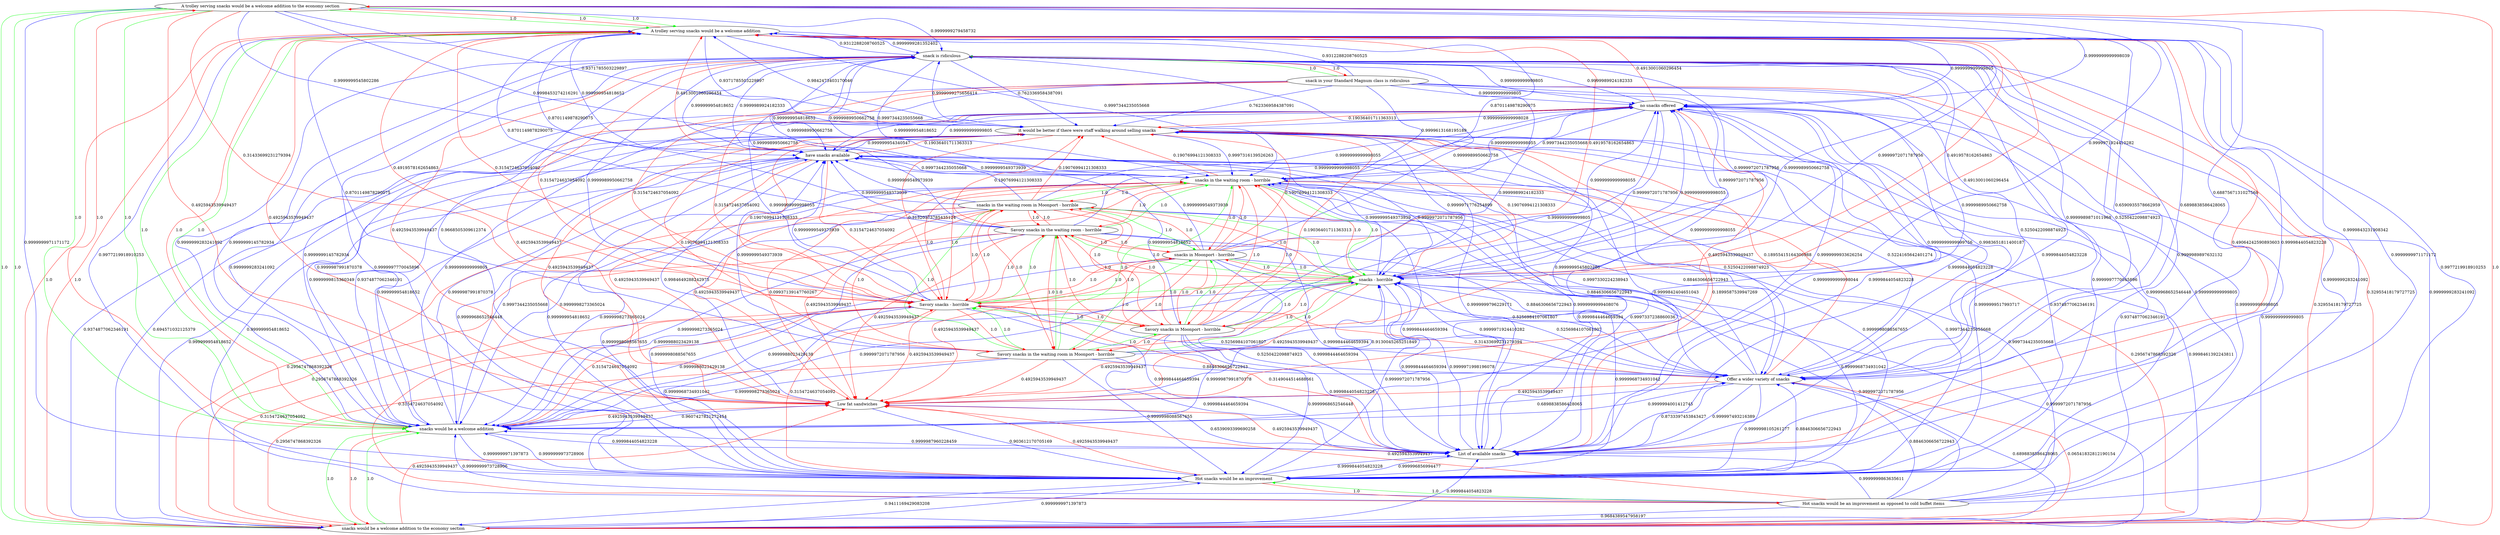 digraph rawGraph {
"A trolley serving snacks would be a welcome addition to the economy section";"A trolley serving snacks would be a welcome addition";"snacks would be a welcome addition";"snacks would be a welcome addition to the economy section";"Hot snacks would be an improvement as opposed to cold buffet items";"Hot snacks would be an improvement";"List of available snacks";"Low fat sandwiches";"Offer a wider variety of snacks";"Savory snacks in the waiting room in Moonport - horrible";"Savory snacks in Moonport - horrible";"Savory snacks - horrible";"snacks - horrible";"snacks in Moonport - horrible";"Savory snacks in the waiting room - horrible";"snacks in the waiting room - horrible";"snacks in the waiting room in Moonport - horrible";"have snacks available";"it would be better if there were staff walking around selling snacks";"no snacks offered";"snack in your Standard Magnum class is ridiculous";"snack is ridiculous";"A trolley serving snacks would be a welcome addition to the economy section" -> "A trolley serving snacks would be a welcome addition" [label=1.0] [color=green]
"A trolley serving snacks would be a welcome addition" -> "snacks would be a welcome addition" [label=1.0] [color=green]
"A trolley serving snacks would be a welcome addition to the economy section" -> "snacks would be a welcome addition to the economy section" [label=1.0] [color=green]
"snacks would be a welcome addition to the economy section" -> "snacks would be a welcome addition" [label=1.0] [color=green]
"A trolley serving snacks would be a welcome addition to the economy section" -> "snacks would be a welcome addition" [label=1.0] [color=green]
"A trolley serving snacks would be a welcome addition to the economy section" -> "A trolley serving snacks would be a welcome addition" [label=1.0] [color=green]
"A trolley serving snacks would be a welcome addition" -> "snacks would be a welcome addition" [label=1.0] [color=green]
"A trolley serving snacks would be a welcome addition to the economy section" -> "snacks would be a welcome addition to the economy section" [label=1.0] [color=green]
"snacks would be a welcome addition to the economy section" -> "snacks would be a welcome addition" [label=1.0] [color=green]
"A trolley serving snacks would be a welcome addition to the economy section" -> "snacks would be a welcome addition" [label=1.0] [color=green]
"A trolley serving snacks would be a welcome addition" -> "A trolley serving snacks would be a welcome addition to the economy section" [label=1.0] [color=red]
"A trolley serving snacks would be a welcome addition" -> "snacks would be a welcome addition to the economy section" [label=1.0] [color=red]
"snacks would be a welcome addition" -> "A trolley serving snacks would be a welcome addition to the economy section" [label=1.0] [color=red]
"snacks would be a welcome addition" -> "A trolley serving snacks would be a welcome addition" [label=1.0] [color=red]
"snacks would be a welcome addition" -> "snacks would be a welcome addition to the economy section" [label=1.0] [color=red]
"snacks would be a welcome addition to the economy section" -> "A trolley serving snacks would be a welcome addition to the economy section" [label=1.0] [color=red]
"snacks would be a welcome addition to the economy section" -> "A trolley serving snacks would be a welcome addition" [label=1.0] [color=red]
"Hot snacks would be an improvement as opposed to cold buffet items" -> "Hot snacks would be an improvement" [label=1.0] [color=green]
"Hot snacks would be an improvement" -> "Hot snacks would be an improvement as opposed to cold buffet items" [label=1.0] [color=red]
"A trolley serving snacks would be a welcome addition to the economy section" -> "Hot snacks would be an improvement" [label=0.9999999971171172] [color=blue]
"A trolley serving snacks would be a welcome addition" -> "Hot snacks would be an improvement" [label=0.9999999971171172] [color=blue]
"snacks would be a welcome addition" -> "Hot snacks would be an improvement" [label=0.9999999971397873] [color=blue]
"snacks would be a welcome addition to the economy section" -> "Hot snacks would be an improvement" [label=0.9999999971397873] [color=blue]
"Hot snacks would be an improvement as opposed to cold buffet items" -> "A trolley serving snacks would be a welcome addition" [label=0.9977219918910253] [color=blue]
"Hot snacks would be an improvement as opposed to cold buffet items" -> "snacks would be a welcome addition" [label=0.9999999973728906] [color=blue]
"Hot snacks would be an improvement as opposed to cold buffet items" -> "snacks would be a welcome addition to the economy section" [label=0.9684389547958197] [color=blue]
"Hot snacks would be an improvement" -> "A trolley serving snacks would be a welcome addition" [label=0.9977219918910253] [color=blue]
"Hot snacks would be an improvement" -> "snacks would be a welcome addition" [label=0.9999999973728906] [color=blue]
"Hot snacks would be an improvement" -> "snacks would be a welcome addition to the economy section" [label=0.9411169429083208] [color=blue]
"A trolley serving snacks would be a welcome addition to the economy section" -> "List of available snacks" [label=0.9999843231908342] [color=blue]
"A trolley serving snacks would be a welcome addition" -> "List of available snacks" [label=0.9999844054823228] [color=blue]
"snacks would be a welcome addition" -> "List of available snacks" [label=0.9999844054823228] [color=blue]
"snacks would be a welcome addition to the economy section" -> "List of available snacks" [label=0.9999844054823228] [color=blue]
"Hot snacks would be an improvement as opposed to cold buffet items" -> "List of available snacks" [label=0.9999999863635611] [color=blue]
"Hot snacks would be an improvement" -> "List of available snacks" [label=0.9999844054823228] [color=blue]
"List of available snacks" -> "A trolley serving snacks would be a welcome addition" [label=0.49064242590893603] [color=red]
"List of available snacks" -> "snacks would be a welcome addition" [label=0.9999987960228459] [color=blue]
"List of available snacks" -> "Hot snacks would be an improvement" [label=0.999996856994477] [color=blue]
"A trolley serving snacks would be a welcome addition to the economy section" -> "Low fat sandwiches" [label=0.4925943539949437] [color=red]
"A trolley serving snacks would be a welcome addition" -> "Low fat sandwiches" [label=0.4925943539949437] [color=red]
"snacks would be a welcome addition" -> "Low fat sandwiches" [label=0.4925943539949437] [color=red]
"snacks would be a welcome addition to the economy section" -> "Low fat sandwiches" [label=0.4925943539949437] [color=red]
"Hot snacks would be an improvement as opposed to cold buffet items" -> "Low fat sandwiches" [label=0.4925943539949437] [color=red]
"Hot snacks would be an improvement" -> "Low fat sandwiches" [label=0.4925943539949437] [color=red]
"List of available snacks" -> "Low fat sandwiches" [label=0.4925943539949437] [color=red]
"Low fat sandwiches" -> "snacks would be a welcome addition" [label=0.9607427821272454] [color=blue]
"Low fat sandwiches" -> "Hot snacks would be an improvement" [label=0.903612170705169] [color=blue]
"Low fat sandwiches" -> "List of available snacks" [label=0.6539093399690258] [color=blue]
"A trolley serving snacks would be a welcome addition to the economy section" -> "Offer a wider variety of snacks" [label=0.6887567131027568] [color=blue]
"A trolley serving snacks would be a welcome addition" -> "Offer a wider variety of snacks" [label=0.6898838586428065] [color=blue]
"snacks would be a welcome addition" -> "Offer a wider variety of snacks" [label=0.6898838586428065] [color=blue]
"snacks would be a welcome addition to the economy section" -> "Offer a wider variety of snacks" [label=0.6898838586428065] [color=blue]
"Hot snacks would be an improvement as opposed to cold buffet items" -> "Offer a wider variety of snacks" [label=0.8846306656722943] [color=blue]
"Hot snacks would be an improvement" -> "Offer a wider variety of snacks" [label=0.8846306656722943] [color=blue]
"List of available snacks" -> "Offer a wider variety of snacks" [label=0.8733397453843427] [color=blue]
"Offer a wider variety of snacks" -> "A trolley serving snacks would be a welcome addition" [label=0.6590935578662959] [color=blue]
"Offer a wider variety of snacks" -> "snacks would be a welcome addition" [label=0.9999994001412745] [color=blue]
"Offer a wider variety of snacks" -> "snacks would be a welcome addition to the economy section" [label=0.06541832812190154] [color=red]
"Offer a wider variety of snacks" -> "Hot snacks would be an improvement" [label=0.9999998105261277] [color=blue]
"Offer a wider variety of snacks" -> "List of available snacks" [label=0.999997493216389] [color=blue]
"Offer a wider variety of snacks" -> "Low fat sandwiches" [label=0.4925943539949437] [color=red]
"Savory snacks in the waiting room in Moonport - horrible" -> "Savory snacks in Moonport - horrible" [label=1.0] [color=green]
"Savory snacks in Moonport - horrible" -> "Savory snacks - horrible" [label=1.0] [color=green]
"Savory snacks - horrible" -> "snacks - horrible" [label=1.0] [color=green]
"Savory snacks in Moonport - horrible" -> "snacks in Moonport - horrible" [label=1.0] [color=green]
"snacks in Moonport - horrible" -> "snacks - horrible" [label=1.0] [color=green]
"Savory snacks in the waiting room in Moonport - horrible" -> "Savory snacks in the waiting room - horrible" [label=1.0] [color=green]
"Savory snacks in the waiting room - horrible" -> "Savory snacks - horrible" [label=1.0] [color=green]
"Savory snacks in the waiting room - horrible" -> "snacks in the waiting room - horrible" [label=1.0] [color=green]
"snacks in the waiting room - horrible" -> "snacks - horrible" [label=1.0] [color=green]
"Savory snacks in the waiting room in Moonport - horrible" -> "snacks in the waiting room in Moonport - horrible" [label=1.0] [color=green]
"snacks in the waiting room in Moonport - horrible" -> "snacks in Moonport - horrible" [label=1.0] [color=green]
"snacks in the waiting room in Moonport - horrible" -> "snacks in the waiting room - horrible" [label=1.0] [color=green]
"Savory snacks in the waiting room in Moonport - horrible" -> "snacks in the waiting room - horrible" [label=1.0] [color=green]
"Savory snacks in the waiting room in Moonport - horrible" -> "snacks in Moonport - horrible" [label=1.0] [color=green]
"Savory snacks in the waiting room in Moonport - horrible" -> "Savory snacks - horrible" [label=1.0] [color=green]
"Savory snacks in Moonport - horrible" -> "snacks - horrible" [label=1.0] [color=green]
"Savory snacks in the waiting room - horrible" -> "snacks - horrible" [label=1.0] [color=green]
"snacks in the waiting room in Moonport - horrible" -> "snacks - horrible" [label=1.0] [color=green]
"Savory snacks in the waiting room in Moonport - horrible" -> "snacks - horrible" [label=1.0] [color=green]
"Savory snacks in Moonport - horrible" -> "Savory snacks in the waiting room in Moonport - horrible" [label=1.0] [color=red]
"Savory snacks in Moonport - horrible" -> "Savory snacks in the waiting room - horrible" [label=1.0] [color=red]
"Savory snacks in Moonport - horrible" -> "snacks in the waiting room - horrible" [label=1.0] [color=red]
"Savory snacks in Moonport - horrible" -> "snacks in the waiting room in Moonport - horrible" [label=1.0] [color=red]
"Savory snacks - horrible" -> "Savory snacks in the waiting room in Moonport - horrible" [label=1.0] [color=red]
"Savory snacks - horrible" -> "Savory snacks in Moonport - horrible" [label=1.0] [color=red]
"Savory snacks - horrible" -> "snacks in Moonport - horrible" [label=1.0] [color=red]
"Savory snacks - horrible" -> "Savory snacks in the waiting room - horrible" [label=1.0] [color=red]
"Savory snacks - horrible" -> "snacks in the waiting room - horrible" [label=1.0] [color=red]
"Savory snacks - horrible" -> "snacks in the waiting room in Moonport - horrible" [label=1.0] [color=red]
"snacks - horrible" -> "Savory snacks in the waiting room in Moonport - horrible" [label=1.0] [color=red]
"snacks - horrible" -> "Savory snacks in Moonport - horrible" [label=1.0] [color=red]
"snacks - horrible" -> "Savory snacks - horrible" [label=1.0] [color=red]
"snacks - horrible" -> "snacks in Moonport - horrible" [label=1.0] [color=red]
"snacks - horrible" -> "Savory snacks in the waiting room - horrible" [label=1.0] [color=red]
"snacks - horrible" -> "snacks in the waiting room - horrible" [label=1.0] [color=red]
"snacks - horrible" -> "snacks in the waiting room in Moonport - horrible" [label=1.0] [color=red]
"snacks in Moonport - horrible" -> "Savory snacks in the waiting room in Moonport - horrible" [label=1.0] [color=red]
"snacks in Moonport - horrible" -> "Savory snacks in Moonport - horrible" [label=1.0] [color=red]
"snacks in Moonport - horrible" -> "Savory snacks - horrible" [label=1.0] [color=red]
"snacks in Moonport - horrible" -> "Savory snacks in the waiting room - horrible" [label=1.0] [color=red]
"snacks in Moonport - horrible" -> "snacks in the waiting room - horrible" [label=1.0] [color=red]
"snacks in Moonport - horrible" -> "snacks in the waiting room in Moonport - horrible" [label=1.0] [color=red]
"Savory snacks in the waiting room - horrible" -> "Savory snacks in the waiting room in Moonport - horrible" [label=1.0] [color=red]
"Savory snacks in the waiting room - horrible" -> "Savory snacks in Moonport - horrible" [label=1.0] [color=red]
"Savory snacks in the waiting room - horrible" -> "snacks in Moonport - horrible" [label=1.0] [color=red]
"Savory snacks in the waiting room - horrible" -> "snacks in the waiting room in Moonport - horrible" [label=1.0] [color=red]
"snacks in the waiting room - horrible" -> "Savory snacks in the waiting room in Moonport - horrible" [label=1.0] [color=red]
"snacks in the waiting room - horrible" -> "Savory snacks in Moonport - horrible" [label=1.0] [color=red]
"snacks in the waiting room - horrible" -> "Savory snacks - horrible" [label=1.0] [color=red]
"snacks in the waiting room - horrible" -> "snacks in Moonport - horrible" [label=1.0] [color=red]
"snacks in the waiting room - horrible" -> "Savory snacks in the waiting room - horrible" [label=1.0] [color=red]
"snacks in the waiting room - horrible" -> "snacks in the waiting room in Moonport - horrible" [label=1.0] [color=red]
"snacks in the waiting room in Moonport - horrible" -> "Savory snacks in the waiting room in Moonport - horrible" [label=1.0] [color=red]
"snacks in the waiting room in Moonport - horrible" -> "Savory snacks in Moonport - horrible" [label=1.0] [color=red]
"snacks in the waiting room in Moonport - horrible" -> "Savory snacks - horrible" [label=1.0] [color=red]
"snacks in the waiting room in Moonport - horrible" -> "Savory snacks in the waiting room - horrible" [label=1.0] [color=red]
"A trolley serving snacks would be a welcome addition to the economy section" -> "Savory snacks - horrible" [label=0.31433699231279394] [color=red]
"A trolley serving snacks would be a welcome addition to the economy section" -> "snacks - horrible" [label=0.9999971924410282] [color=blue]
"A trolley serving snacks would be a welcome addition to the economy section" -> "snacks in the waiting room - horrible" [label=0.9998453274216291] [color=blue]
"A trolley serving snacks would be a welcome addition" -> "Savory snacks - horrible" [label=0.3154724637054092] [color=red]
"A trolley serving snacks would be a welcome addition" -> "snacks - horrible" [label=0.9999972071787956] [color=blue]
"A trolley serving snacks would be a welcome addition" -> "snacks in the waiting room - horrible" [label=0.9997344235055668] [color=blue]
"snacks would be a welcome addition" -> "Savory snacks - horrible" [label=0.3154724637054092] [color=red]
"snacks would be a welcome addition" -> "snacks - horrible" [label=0.9999972071787956] [color=blue]
"snacks would be a welcome addition" -> "snacks in the waiting room - horrible" [label=0.9997344235055668] [color=blue]
"snacks would be a welcome addition to the economy section" -> "Savory snacks - horrible" [label=0.3154724637054092] [color=red]
"snacks would be a welcome addition to the economy section" -> "snacks - horrible" [label=0.9999972071787956] [color=blue]
"snacks would be a welcome addition to the economy section" -> "snacks in the waiting room - horrible" [label=0.9998461392243811] [color=blue]
"Hot snacks would be an improvement as opposed to cold buffet items" -> "Savory snacks - horrible" [label=0.3154724637054092] [color=red]
"Hot snacks would be an improvement as opposed to cold buffet items" -> "snacks - horrible" [label=0.9999972071787956] [color=blue]
"Hot snacks would be an improvement as opposed to cold buffet items" -> "snacks in the waiting room - horrible" [label=0.9997344235055668] [color=blue]
"Hot snacks would be an improvement" -> "Savory snacks - horrible" [label=0.3154724637054092] [color=red]
"Hot snacks would be an improvement" -> "snacks - horrible" [label=0.9999972071787956] [color=blue]
"Hot snacks would be an improvement" -> "snacks in the waiting room - horrible" [label=0.9997344235055668] [color=blue]
"List of available snacks" -> "Savory snacks - horrible" [label=0.3149044514688661] [color=red]
"List of available snacks" -> "snacks - horrible" [label=0.9999971998196078] [color=blue]
"List of available snacks" -> "snacks in the waiting room - horrible" [label=0.9997337238860036] [color=blue]
"Low fat sandwiches" -> "snacks - horrible" [label=0.9130045265251849] [color=blue]
"Low fat sandwiches" -> "snacks in the waiting room - horrible" [label=0.09937139147760267] [color=red]
"Offer a wider variety of snacks" -> "Savory snacks - horrible" [label=0.31433699231279394] [color=red]
"Offer a wider variety of snacks" -> "snacks - horrible" [label=0.9999971924410282] [color=blue]
"Offer a wider variety of snacks" -> "snacks in the waiting room - horrible" [label=0.9997330224238943] [color=blue]
"Savory snacks in the waiting room in Moonport - horrible" -> "A trolley serving snacks would be a welcome addition" [label=0.8701149878290075] [color=blue]
"Savory snacks in the waiting room in Moonport - horrible" -> "snacks would be a welcome addition" [label=0.9999998273365024] [color=blue]
"Savory snacks in the waiting room in Moonport - horrible" -> "snacks would be a welcome addition to the economy section" [label=0.2956747868392326] [color=red]
"Savory snacks in the waiting room in Moonport - horrible" -> "Hot snacks would be an improvement" [label=0.9999998088567655] [color=blue]
"Savory snacks in the waiting room in Moonport - horrible" -> "List of available snacks" [label=0.9999844464659394] [color=blue]
"Savory snacks in the waiting room in Moonport - horrible" -> "Low fat sandwiches" [label=0.4925943539949437] [color=red]
"Savory snacks in the waiting room in Moonport - horrible" -> "Offer a wider variety of snacks" [label=0.8846306656722943] [color=blue]
"Savory snacks in Moonport - horrible" -> "A trolley serving snacks would be a welcome addition" [label=0.4913001060296454] [color=red]
"Savory snacks in Moonport - horrible" -> "snacks would be a welcome addition" [label=0.9999987991870378] [color=blue]
"Savory snacks in Moonport - horrible" -> "Hot snacks would be an improvement" [label=0.9999968652546448] [color=blue]
"Savory snacks in Moonport - horrible" -> "List of available snacks" [label=0.9999844054823228] [color=blue]
"Savory snacks in Moonport - horrible" -> "Low fat sandwiches" [label=0.4925943539949437] [color=red]
"Savory snacks in Moonport - horrible" -> "Offer a wider variety of snacks" [label=0.5250422098874923] [color=blue]
"Savory snacks - horrible" -> "A trolley serving snacks would be a welcome addition" [label=0.4919578162654863] [color=red]
"Savory snacks - horrible" -> "snacks would be a welcome addition" [label=0.9999988023429138] [color=blue]
"Savory snacks - horrible" -> "Hot snacks would be an improvement" [label=0.9999968734931042] [color=blue]
"Savory snacks - horrible" -> "List of available snacks" [label=0.9999844464659394] [color=blue]
"Savory snacks - horrible" -> "Low fat sandwiches" [label=0.4925943539949437] [color=red]
"Savory snacks - horrible" -> "Offer a wider variety of snacks" [label=0.5256984107061807] [color=blue]
"snacks - horrible" -> "A trolley serving snacks would be a welcome addition" [label=0.4919578162654863] [color=red]
"snacks - horrible" -> "snacks would be a welcome addition" [label=0.9999988023429138] [color=blue]
"snacks - horrible" -> "Hot snacks would be an improvement" [label=0.9999968734931042] [color=blue]
"snacks - horrible" -> "List of available snacks" [label=0.9999844464659394] [color=blue]
"snacks - horrible" -> "Low fat sandwiches" [label=0.4925943539949437] [color=red]
"snacks - horrible" -> "Offer a wider variety of snacks" [label=0.5256984107061807] [color=blue]
"snacks in Moonport - horrible" -> "A trolley serving snacks would be a welcome addition" [label=0.4919578162654863] [color=red]
"snacks in Moonport - horrible" -> "snacks would be a welcome addition" [label=0.9999988023429138] [color=blue]
"snacks in Moonport - horrible" -> "Hot snacks would be an improvement" [label=0.9999968734931042] [color=blue]
"snacks in Moonport - horrible" -> "List of available snacks" [label=0.9999844464659394] [color=blue]
"snacks in Moonport - horrible" -> "Low fat sandwiches" [label=0.4925943539949437] [color=red]
"snacks in Moonport - horrible" -> "Offer a wider variety of snacks" [label=0.5256984107061807] [color=blue]
"Savory snacks in the waiting room - horrible" -> "A trolley serving snacks would be a welcome addition" [label=0.8701149878290075] [color=blue]
"Savory snacks in the waiting room - horrible" -> "snacks would be a welcome addition" [label=0.9999998273365024] [color=blue]
"Savory snacks in the waiting room - horrible" -> "snacks would be a welcome addition to the economy section" [label=0.2956747868392326] [color=red]
"Savory snacks in the waiting room - horrible" -> "Hot snacks would be an improvement" [label=0.9999998088567655] [color=blue]
"Savory snacks in the waiting room - horrible" -> "List of available snacks" [label=0.9999844464659394] [color=blue]
"Savory snacks in the waiting room - horrible" -> "Low fat sandwiches" [label=0.4925943539949437] [color=red]
"Savory snacks in the waiting room - horrible" -> "Offer a wider variety of snacks" [label=0.8846306656722943] [color=blue]
"snacks in the waiting room - horrible" -> "A trolley serving snacks would be a welcome addition" [label=0.8701149878290075] [color=blue]
"snacks in the waiting room - horrible" -> "snacks would be a welcome addition" [label=0.9999998273365024] [color=blue]
"snacks in the waiting room - horrible" -> "snacks would be a welcome addition to the economy section" [label=0.2956747868392326] [color=red]
"snacks in the waiting room - horrible" -> "Hot snacks would be an improvement" [label=0.9999998088567655] [color=blue]
"snacks in the waiting room - horrible" -> "List of available snacks" [label=0.9999844464659394] [color=blue]
"snacks in the waiting room - horrible" -> "Low fat sandwiches" [label=0.4925943539949437] [color=red]
"snacks in the waiting room - horrible" -> "Offer a wider variety of snacks" [label=0.8846306656722943] [color=blue]
"snacks in the waiting room in Moonport - horrible" -> "A trolley serving snacks would be a welcome addition" [label=0.8701149878290075] [color=blue]
"snacks in the waiting room in Moonport - horrible" -> "snacks would be a welcome addition" [label=0.9999998273365024] [color=blue]
"snacks in the waiting room in Moonport - horrible" -> "snacks would be a welcome addition to the economy section" [label=0.2956747868392326] [color=red]
"snacks in the waiting room in Moonport - horrible" -> "Hot snacks would be an improvement" [label=0.9999998088567655] [color=blue]
"snacks in the waiting room in Moonport - horrible" -> "List of available snacks" [label=0.9999844464659394] [color=blue]
"snacks in the waiting room in Moonport - horrible" -> "Low fat sandwiches" [label=0.4925943539949437] [color=red]
"snacks in the waiting room in Moonport - horrible" -> "Offer a wider variety of snacks" [label=0.8846306656722943] [color=blue]
"A trolley serving snacks would be a welcome addition to the economy section" -> "have snacks available" [label=0.9999999545802286] [color=blue]
"A trolley serving snacks would be a welcome addition" -> "have snacks available" [label=0.999999954818652] [color=blue]
"snacks would be a welcome addition" -> "have snacks available" [label=0.999999954818652] [color=blue]
"snacks would be a welcome addition to the economy section" -> "have snacks available" [label=0.999999954818652] [color=blue]
"Hot snacks would be an improvement as opposed to cold buffet items" -> "have snacks available" [label=0.999999954818652] [color=blue]
"Hot snacks would be an improvement" -> "have snacks available" [label=0.999999954818652] [color=blue]
"List of available snacks" -> "have snacks available" [label=0.9999999999408076] [color=blue]
"Low fat sandwiches" -> "have snacks available" [label=0.9984649288242975] [color=blue]
"Offer a wider variety of snacks" -> "have snacks available" [label=0.9999999545802286] [color=blue]
"Savory snacks in the waiting room in Moonport - horrible" -> "have snacks available" [label=0.9999999549373939] [color=blue]
"Savory snacks in Moonport - horrible" -> "have snacks available" [label=0.999999954818652] [color=blue]
"Savory snacks - horrible" -> "have snacks available" [label=0.9999999549373939] [color=blue]
"snacks - horrible" -> "have snacks available" [label=0.9999999549373939] [color=blue]
"snacks in Moonport - horrible" -> "have snacks available" [label=0.9999999549373939] [color=blue]
"Savory snacks in the waiting room - horrible" -> "have snacks available" [label=0.9999999549373939] [color=blue]
"snacks in the waiting room - horrible" -> "have snacks available" [label=0.9999999549373939] [color=blue]
"snacks in the waiting room in Moonport - horrible" -> "have snacks available" [label=0.9999999549373939] [color=blue]
"have snacks available" -> "A trolley serving snacks would be a welcome addition" [label=0.4913001060296454] [color=red]
"have snacks available" -> "snacks would be a welcome addition" [label=0.9999987991870378] [color=blue]
"have snacks available" -> "Hot snacks would be an improvement" [label=0.9999968652546448] [color=blue]
"have snacks available" -> "List of available snacks" [label=0.9999999796229171] [color=blue]
"have snacks available" -> "Low fat sandwiches" [label=0.4925943539949437] [color=red]
"have snacks available" -> "Offer a wider variety of snacks" [label=0.5250422098874923] [color=blue]
"have snacks available" -> "Savory snacks - horrible" [label=0.3154724637054092] [color=red]
"have snacks available" -> "snacks - horrible" [label=0.9999972071787956] [color=blue]
"have snacks available" -> "snacks in the waiting room - horrible" [label=0.9997344235055668] [color=blue]
"A trolley serving snacks would be a welcome addition to the economy section" -> "it would be better if there were staff walking around selling snacks" [label=0.9371785503229897] [color=blue]
"A trolley serving snacks would be a welcome addition" -> "it would be better if there were staff walking around selling snacks" [label=0.9371785503229897] [color=blue]
"snacks would be a welcome addition" -> "it would be better if there were staff walking around selling snacks" [label=0.9374877062346191] [color=blue]
"snacks would be a welcome addition to the economy section" -> "it would be better if there were staff walking around selling snacks" [label=0.9374877062346191] [color=blue]
"Hot snacks would be an improvement as opposed to cold buffet items" -> "it would be better if there were staff walking around selling snacks" [label=0.9374877062346191] [color=blue]
"Hot snacks would be an improvement" -> "it would be better if there were staff walking around selling snacks" [label=0.9374877062346191] [color=blue]
"List of available snacks" -> "it would be better if there were staff walking around selling snacks" [label=0.1899587539947269] [color=red]
"Offer a wider variety of snacks" -> "it would be better if there were staff walking around selling snacks" [label=0.18955415164306988] [color=red]
"Savory snacks in the waiting room in Moonport - horrible" -> "it would be better if there were staff walking around selling snacks" [label=0.19076994121308333] [color=red]
"Savory snacks in Moonport - horrible" -> "it would be better if there were staff walking around selling snacks" [label=0.19036401711363313] [color=red]
"Savory snacks - horrible" -> "it would be better if there were staff walking around selling snacks" [label=0.19076994121308333] [color=red]
"snacks - horrible" -> "it would be better if there were staff walking around selling snacks" [label=0.19076994121308333] [color=red]
"snacks in Moonport - horrible" -> "it would be better if there were staff walking around selling snacks" [label=0.19076994121308333] [color=red]
"Savory snacks in the waiting room - horrible" -> "it would be better if there were staff walking around selling snacks" [label=0.19076994121308333] [color=red]
"snacks in the waiting room - horrible" -> "it would be better if there were staff walking around selling snacks" [label=0.19076994121308333] [color=red]
"snacks in the waiting room in Moonport - horrible" -> "it would be better if there were staff walking around selling snacks" [label=0.19076994121308333] [color=red]
"have snacks available" -> "it would be better if there were staff walking around selling snacks" [label=0.19036401711363313] [color=red]
"it would be better if there were staff walking around selling snacks" -> "A trolley serving snacks would be a welcome addition" [label=0.9842473403170046] [color=blue]
"it would be better if there were staff walking around selling snacks" -> "snacks would be a welcome addition" [label=0.9999999815360349] [color=blue]
"it would be better if there were staff walking around selling snacks" -> "snacks would be a welcome addition to the economy section" [label=0.694571032125379] [color=blue]
"it would be better if there were staff walking around selling snacks" -> "Hot snacks would be an improvement" [label=0.9999999517993717] [color=blue]
"it would be better if there were staff walking around selling snacks" -> "List of available snacks" [label=0.9999842404651043] [color=blue]
"it would be better if there were staff walking around selling snacks" -> "Low fat sandwiches" [label=0.4925943539949437] [color=red]
"it would be better if there were staff walking around selling snacks" -> "Offer a wider variety of snacks" [label=0.5224165642401274] [color=blue]
"it would be better if there were staff walking around selling snacks" -> "Savory snacks - horrible" [label=0.31320373785435124] [color=red]
"it would be better if there were staff walking around selling snacks" -> "snacks - horrible" [label=0.9999971776254899] [color=blue]
"it would be better if there were staff walking around selling snacks" -> "snacks in the waiting room - horrible" [label=0.9997316139526263] [color=blue]
"it would be better if there were staff walking around selling snacks" -> "have snacks available" [label=0.999999954340547] [color=blue]
"A trolley serving snacks would be a welcome addition to the economy section" -> "no snacks offered" [label=0.9999999999998039] [color=blue]
"A trolley serving snacks would be a welcome addition" -> "no snacks offered" [label=0.999999999999805] [color=blue]
"snacks would be a welcome addition" -> "no snacks offered" [label=0.999999999999805] [color=blue]
"snacks would be a welcome addition to the economy section" -> "no snacks offered" [label=0.999999999999805] [color=blue]
"Hot snacks would be an improvement as opposed to cold buffet items" -> "no snacks offered" [label=0.999999999999805] [color=blue]
"Hot snacks would be an improvement" -> "no snacks offered" [label=0.999999999999805] [color=blue]
"List of available snacks" -> "no snacks offered" [label=0.9999999999998044] [color=blue]
"Low fat sandwiches" -> "no snacks offered" [label=0.9999999933626254] [color=blue]
"Offer a wider variety of snacks" -> "no snacks offered" [label=0.9999999999999756] [color=blue]
"Savory snacks in the waiting room in Moonport - horrible" -> "no snacks offered" [label=0.9999999999998055] [color=blue]
"Savory snacks in Moonport - horrible" -> "no snacks offered" [label=0.999999999999805] [color=blue]
"Savory snacks - horrible" -> "no snacks offered" [label=0.9999999999998055] [color=blue]
"snacks - horrible" -> "no snacks offered" [label=0.9999999999998055] [color=blue]
"snacks in Moonport - horrible" -> "no snacks offered" [label=0.9999999999998055] [color=blue]
"Savory snacks in the waiting room - horrible" -> "no snacks offered" [label=0.9999999999998055] [color=blue]
"snacks in the waiting room - horrible" -> "no snacks offered" [label=0.9999999999998055] [color=blue]
"snacks in the waiting room in Moonport - horrible" -> "no snacks offered" [label=0.9999999999998055] [color=blue]
"have snacks available" -> "no snacks offered" [label=0.999999999999805] [color=blue]
"it would be better if there were staff walking around selling snacks" -> "no snacks offered" [label=0.9999999999998028] [color=blue]
"no snacks offered" -> "A trolley serving snacks would be a welcome addition" [label=0.4913001060296454] [color=red]
"no snacks offered" -> "snacks would be a welcome addition" [label=0.9999987991870378] [color=blue]
"no snacks offered" -> "Hot snacks would be an improvement" [label=0.9999968652546448] [color=blue]
"no snacks offered" -> "List of available snacks" [label=0.9999844054823228] [color=blue]
"no snacks offered" -> "Low fat sandwiches" [label=0.4925943539949437] [color=red]
"no snacks offered" -> "Offer a wider variety of snacks" [label=0.9983651811400187] [color=blue]
"no snacks offered" -> "Savory snacks - horrible" [label=0.3154724637054092] [color=red]
"no snacks offered" -> "snacks - horrible" [label=0.9999972071787956] [color=blue]
"no snacks offered" -> "snacks in the waiting room - horrible" [label=0.9997344235055668] [color=blue]
"no snacks offered" -> "have snacks available" [label=0.999999954818652] [color=blue]
"no snacks offered" -> "it would be better if there were staff walking around selling snacks" [label=0.19036401711363313] [color=red]
"snack in your Standard Magnum class is ridiculous" -> "snack is ridiculous" [label=1.0] [color=green]
"snack is ridiculous" -> "snack in your Standard Magnum class is ridiculous" [label=1.0] [color=red]
"A trolley serving snacks would be a welcome addition to the economy section" -> "snack is ridiculous" [label=0.9999999279458732] [color=blue]
"A trolley serving snacks would be a welcome addition" -> "snack is ridiculous" [label=0.9999999281352402] [color=blue]
"snacks would be a welcome addition" -> "snack is ridiculous" [label=0.9999999283241092] [color=blue]
"snacks would be a welcome addition to the economy section" -> "snack is ridiculous" [label=0.9999999283241092] [color=blue]
"Hot snacks would be an improvement as opposed to cold buffet items" -> "snack is ridiculous" [label=0.9999999283241092] [color=blue]
"Hot snacks would be an improvement" -> "snack is ridiculous" [label=0.9999999283241092] [color=blue]
"List of available snacks" -> "snack is ridiculous" [label=0.9999989897632132] [color=blue]
"Low fat sandwiches" -> "snack is ridiculous" [label=0.9668505309612374] [color=blue]
"Offer a wider variety of snacks" -> "snack is ridiculous" [label=0.9999989871011968] [color=blue]
"Savory snacks in the waiting room in Moonport - horrible" -> "snack is ridiculous" [label=0.9999989950662758] [color=blue]
"Savory snacks in Moonport - horrible" -> "snack is ridiculous" [label=0.9999989924182333] [color=blue]
"Savory snacks - horrible" -> "snack is ridiculous" [label=0.9999989950662758] [color=blue]
"snacks - horrible" -> "snack is ridiculous" [label=0.9999989950662758] [color=blue]
"snacks in Moonport - horrible" -> "snack is ridiculous" [label=0.9999989950662758] [color=blue]
"Savory snacks in the waiting room - horrible" -> "snack is ridiculous" [label=0.9999989950662758] [color=blue]
"snacks in the waiting room - horrible" -> "snack is ridiculous" [label=0.9999989950662758] [color=blue]
"snacks in the waiting room in Moonport - horrible" -> "snack is ridiculous" [label=0.9999989950662758] [color=blue]
"have snacks available" -> "snack is ridiculous" [label=0.9999989924182333] [color=blue]
"it would be better if there were staff walking around selling snacks" -> "snack is ridiculous" [label=0.9999999275656414] [color=blue]
"no snacks offered" -> "snack is ridiculous" [label=0.9999989924182333] [color=blue]
"snack in your Standard Magnum class is ridiculous" -> "A trolley serving snacks would be a welcome addition" [label=0.9312288208760525] [color=blue]
"snack in your Standard Magnum class is ridiculous" -> "snacks would be a welcome addition" [label=0.9999999145782934] [color=blue]
"snack in your Standard Magnum class is ridiculous" -> "snacks would be a welcome addition to the economy section" [label=0.32955418179727725] [color=red]
"snack in your Standard Magnum class is ridiculous" -> "Hot snacks would be an improvement" [label=0.9999997770045896] [color=blue]
"snack in your Standard Magnum class is ridiculous" -> "List of available snacks" [label=0.9999844054823228] [color=blue]
"snack in your Standard Magnum class is ridiculous" -> "Low fat sandwiches" [label=0.4925943539949437] [color=red]
"snack in your Standard Magnum class is ridiculous" -> "Offer a wider variety of snacks" [label=0.5250422098874923] [color=blue]
"snack in your Standard Magnum class is ridiculous" -> "Savory snacks - horrible" [label=0.3154724637054092] [color=red]
"snack in your Standard Magnum class is ridiculous" -> "snacks - horrible" [label=0.9999972071787956] [color=blue]
"snack in your Standard Magnum class is ridiculous" -> "snacks in the waiting room - horrible" [label=0.9999613168195189] [color=blue]
"snack in your Standard Magnum class is ridiculous" -> "have snacks available" [label=0.999999954818652] [color=blue]
"snack in your Standard Magnum class is ridiculous" -> "it would be better if there were staff walking around selling snacks" [label=0.7623369584387091] [color=blue]
"snack in your Standard Magnum class is ridiculous" -> "no snacks offered" [label=0.999999999999805] [color=blue]
"snack is ridiculous" -> "A trolley serving snacks would be a welcome addition" [label=0.9312288208760525] [color=blue]
"snack is ridiculous" -> "snacks would be a welcome addition" [label=0.9999999145782934] [color=blue]
"snack is ridiculous" -> "snacks would be a welcome addition to the economy section" [label=0.32955418179727725] [color=red]
"snack is ridiculous" -> "Hot snacks would be an improvement" [label=0.9999997770045896] [color=blue]
"snack is ridiculous" -> "List of available snacks" [label=0.9999844054823228] [color=blue]
"snack is ridiculous" -> "Low fat sandwiches" [label=0.4925943539949437] [color=red]
"snack is ridiculous" -> "Offer a wider variety of snacks" [label=0.5250422098874923] [color=blue]
"snack is ridiculous" -> "Savory snacks - horrible" [label=0.3154724637054092] [color=red]
"snack is ridiculous" -> "snacks - horrible" [label=0.9999972071787956] [color=blue]
"snack is ridiculous" -> "snacks in the waiting room - horrible" [label=0.9997344235055668] [color=blue]
"snack is ridiculous" -> "have snacks available" [label=0.999999954818652] [color=blue]
"snack is ridiculous" -> "it would be better if there were staff walking around selling snacks" [label=0.7623369584387091] [color=blue]
"snack is ridiculous" -> "no snacks offered" [label=0.999999999999805] [color=blue]
}